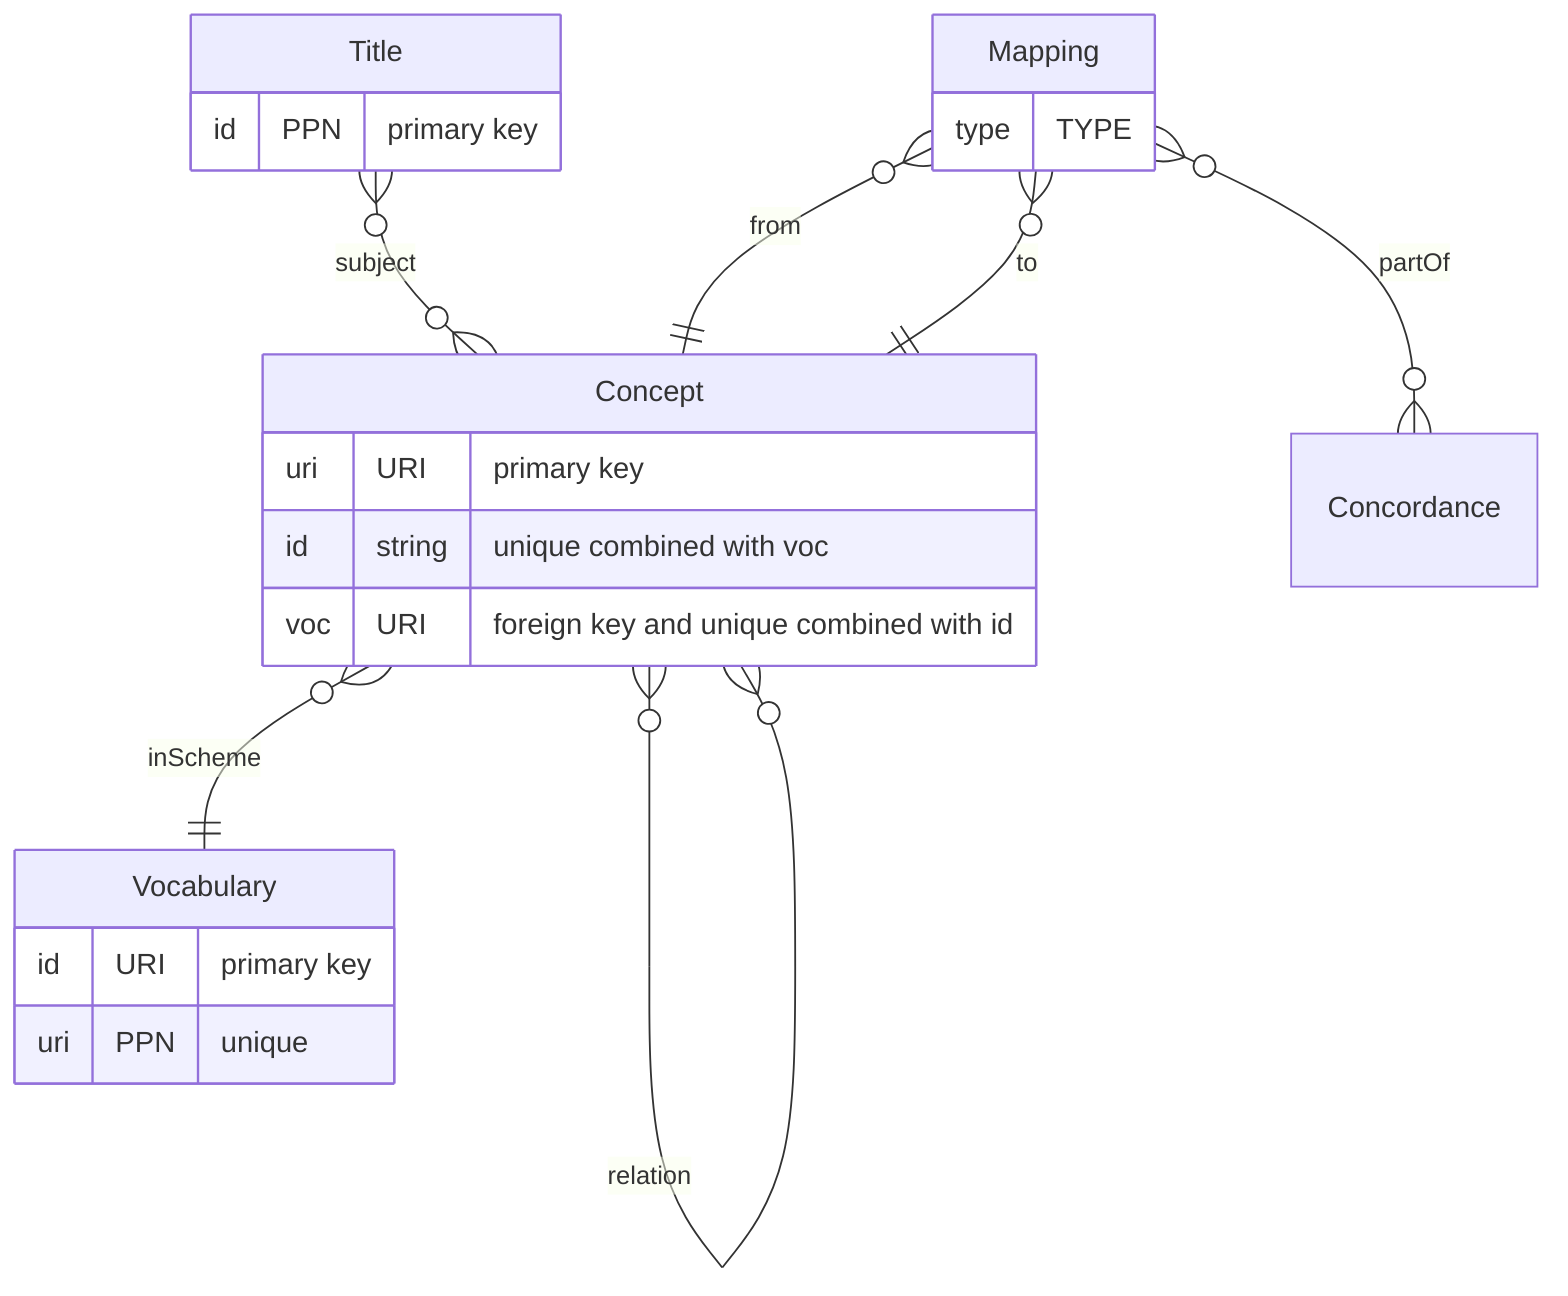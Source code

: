 erDiagram
    Title {
        id PPN "primary key"
    }
    Vocabulary {
        id URI "primary key"
        uri PPN "unique"
    }
    Concept {
        uri URI "primary key"
        id  string "unique combined with voc"
        voc URI "foreign key and unique combined with id"
    }
    Concept }o--|| Vocabulary : "inScheme"
    Concept }o--o{ Concept : "relation"
    Title }o--o{ Concept : "subject"
    Mapping { 
        type TYPE
    }
    Mapping }o--|| Concept : "from" 
    Mapping }o--|| Concept : "to"
    Concordance {
    }
    Mapping }o--o{ Concordance : "partOf"
